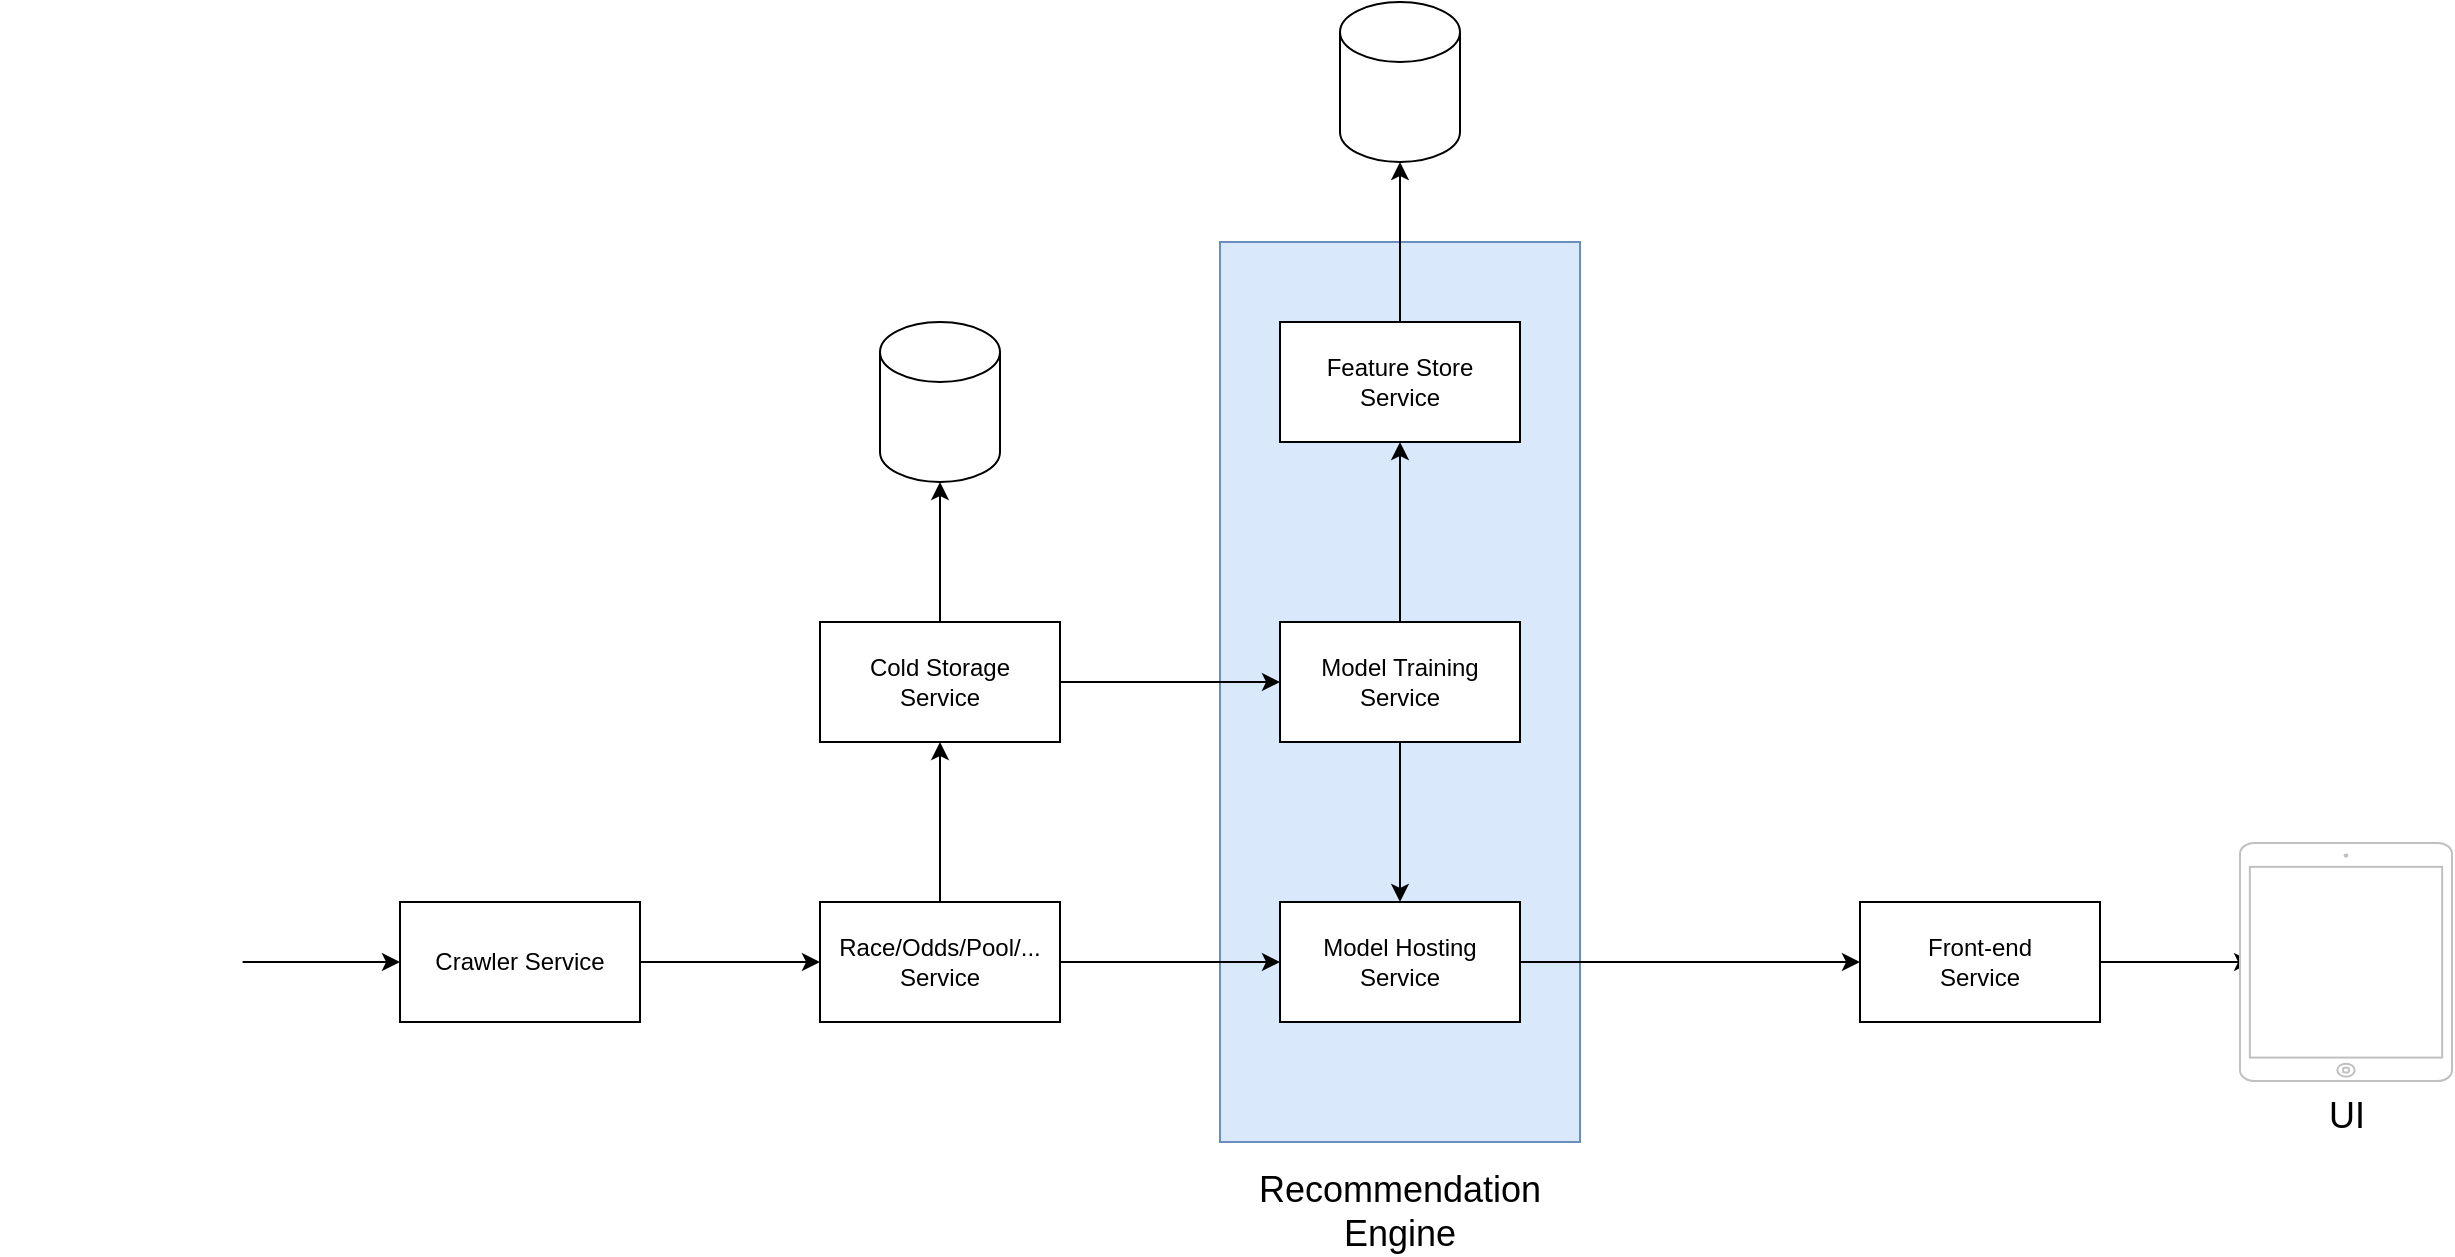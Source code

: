 <mxfile version="18.1.2" type="github">
  <diagram id="DOHwIMiz50qAoAU_zNFB" name="Page-1">
    <mxGraphModel dx="3080" dy="1263" grid="1" gridSize="10" guides="1" tooltips="1" connect="1" arrows="1" fold="1" page="1" pageScale="1" pageWidth="1654" pageHeight="1169" math="0" shadow="0">
      <root>
        <mxCell id="0" />
        <mxCell id="1" parent="0" />
        <mxCell id="9IO7hIec0zjEXyQcJtiJ-15" value="" style="rounded=0;whiteSpace=wrap;html=1;fillColor=#dae8fc;strokeColor=#6c8ebf;" vertex="1" parent="1">
          <mxGeometry x="560" y="210" width="180" height="450" as="geometry" />
        </mxCell>
        <mxCell id="9IO7hIec0zjEXyQcJtiJ-10" style="edgeStyle=orthogonalEdgeStyle;rounded=0;orthogonalLoop=1;jettySize=auto;html=1;exitX=1;exitY=0.5;exitDx=0;exitDy=0;entryX=0;entryY=0.5;entryDx=0;entryDy=0;" edge="1" parent="1" source="9IO7hIec0zjEXyQcJtiJ-1" target="9IO7hIec0zjEXyQcJtiJ-2">
          <mxGeometry relative="1" as="geometry" />
        </mxCell>
        <mxCell id="9IO7hIec0zjEXyQcJtiJ-1" value="Crawler Service" style="rounded=0;whiteSpace=wrap;html=1;" vertex="1" parent="1">
          <mxGeometry x="150" y="540" width="120" height="60" as="geometry" />
        </mxCell>
        <mxCell id="9IO7hIec0zjEXyQcJtiJ-17" style="edgeStyle=orthogonalEdgeStyle;rounded=0;orthogonalLoop=1;jettySize=auto;html=1;entryX=0;entryY=0.5;entryDx=0;entryDy=0;fontSize=18;" edge="1" parent="1" source="9IO7hIec0zjEXyQcJtiJ-2" target="9IO7hIec0zjEXyQcJtiJ-4">
          <mxGeometry relative="1" as="geometry">
            <Array as="points">
              <mxPoint x="550" y="570" />
              <mxPoint x="550" y="570" />
            </Array>
          </mxGeometry>
        </mxCell>
        <mxCell id="9IO7hIec0zjEXyQcJtiJ-19" style="edgeStyle=orthogonalEdgeStyle;rounded=0;orthogonalLoop=1;jettySize=auto;html=1;exitX=0.5;exitY=0;exitDx=0;exitDy=0;entryX=0.5;entryY=1;entryDx=0;entryDy=0;fontSize=18;" edge="1" parent="1" source="9IO7hIec0zjEXyQcJtiJ-2" target="9IO7hIec0zjEXyQcJtiJ-18">
          <mxGeometry relative="1" as="geometry" />
        </mxCell>
        <mxCell id="9IO7hIec0zjEXyQcJtiJ-2" value="Race/Odds/Pool/... Service" style="rounded=0;whiteSpace=wrap;html=1;" vertex="1" parent="1">
          <mxGeometry x="360" y="540" width="120" height="60" as="geometry" />
        </mxCell>
        <mxCell id="9IO7hIec0zjEXyQcJtiJ-12" style="edgeStyle=orthogonalEdgeStyle;rounded=0;orthogonalLoop=1;jettySize=auto;html=1;entryX=0.5;entryY=0;entryDx=0;entryDy=0;" edge="1" parent="1" source="9IO7hIec0zjEXyQcJtiJ-3" target="9IO7hIec0zjEXyQcJtiJ-4">
          <mxGeometry relative="1" as="geometry" />
        </mxCell>
        <mxCell id="9IO7hIec0zjEXyQcJtiJ-13" style="edgeStyle=orthogonalEdgeStyle;rounded=0;orthogonalLoop=1;jettySize=auto;html=1;entryX=0.5;entryY=1;entryDx=0;entryDy=0;" edge="1" parent="1" source="9IO7hIec0zjEXyQcJtiJ-3" target="9IO7hIec0zjEXyQcJtiJ-5">
          <mxGeometry relative="1" as="geometry" />
        </mxCell>
        <mxCell id="9IO7hIec0zjEXyQcJtiJ-3" value="Model Training Service" style="rounded=0;whiteSpace=wrap;html=1;" vertex="1" parent="1">
          <mxGeometry x="590" y="400" width="120" height="60" as="geometry" />
        </mxCell>
        <mxCell id="9IO7hIec0zjEXyQcJtiJ-14" style="edgeStyle=orthogonalEdgeStyle;rounded=0;orthogonalLoop=1;jettySize=auto;html=1;entryX=0;entryY=0.5;entryDx=0;entryDy=0;" edge="1" parent="1" source="9IO7hIec0zjEXyQcJtiJ-4" target="9IO7hIec0zjEXyQcJtiJ-6">
          <mxGeometry relative="1" as="geometry" />
        </mxCell>
        <mxCell id="9IO7hIec0zjEXyQcJtiJ-4" value="Model Hosting Service" style="rounded=0;whiteSpace=wrap;html=1;" vertex="1" parent="1">
          <mxGeometry x="590" y="540" width="120" height="60" as="geometry" />
        </mxCell>
        <mxCell id="9IO7hIec0zjEXyQcJtiJ-24" style="edgeStyle=orthogonalEdgeStyle;rounded=0;orthogonalLoop=1;jettySize=auto;html=1;exitX=0.5;exitY=0;exitDx=0;exitDy=0;fontSize=18;" edge="1" parent="1" source="9IO7hIec0zjEXyQcJtiJ-5" target="9IO7hIec0zjEXyQcJtiJ-23">
          <mxGeometry relative="1" as="geometry" />
        </mxCell>
        <mxCell id="9IO7hIec0zjEXyQcJtiJ-5" value="Feature Store &lt;br&gt;Service" style="rounded=0;whiteSpace=wrap;html=1;" vertex="1" parent="1">
          <mxGeometry x="590" y="250" width="120" height="60" as="geometry" />
        </mxCell>
        <mxCell id="9IO7hIec0zjEXyQcJtiJ-26" style="edgeStyle=orthogonalEdgeStyle;rounded=0;orthogonalLoop=1;jettySize=auto;html=1;exitX=1;exitY=0.5;exitDx=0;exitDy=0;entryX=0.057;entryY=0.5;entryDx=0;entryDy=0;entryPerimeter=0;fontSize=18;" edge="1" parent="1" source="9IO7hIec0zjEXyQcJtiJ-6" target="9IO7hIec0zjEXyQcJtiJ-25">
          <mxGeometry relative="1" as="geometry" />
        </mxCell>
        <mxCell id="9IO7hIec0zjEXyQcJtiJ-6" value="Front-end&lt;br&gt;Service" style="rounded=0;whiteSpace=wrap;html=1;" vertex="1" parent="1">
          <mxGeometry x="880" y="540" width="120" height="60" as="geometry" />
        </mxCell>
        <mxCell id="9IO7hIec0zjEXyQcJtiJ-9" style="edgeStyle=orthogonalEdgeStyle;rounded=0;orthogonalLoop=1;jettySize=auto;html=1;exitX=1;exitY=0.5;exitDx=0;exitDy=0;entryX=0;entryY=0.5;entryDx=0;entryDy=0;" edge="1" parent="1" source="9IO7hIec0zjEXyQcJtiJ-8" target="9IO7hIec0zjEXyQcJtiJ-1">
          <mxGeometry relative="1" as="geometry" />
        </mxCell>
        <mxCell id="9IO7hIec0zjEXyQcJtiJ-8" value="" style="shape=image;verticalLabelPosition=bottom;labelBackgroundColor=default;verticalAlign=top;aspect=fixed;imageAspect=0;image=https://upload.wikimedia.org/wikipedia/en/thumb/4/4c/HKJC_logo.svg/220px-HKJC_logo.svg.png;" vertex="1" parent="1">
          <mxGeometry x="-50" y="497.5" width="121.3" height="145" as="geometry" />
        </mxCell>
        <mxCell id="9IO7hIec0zjEXyQcJtiJ-16" value="Recommendation Engine" style="text;html=1;strokeColor=none;fillColor=none;align=center;verticalAlign=middle;whiteSpace=wrap;rounded=0;fontSize=18;" vertex="1" parent="1">
          <mxGeometry x="620" y="680" width="60" height="30" as="geometry" />
        </mxCell>
        <mxCell id="9IO7hIec0zjEXyQcJtiJ-20" style="edgeStyle=orthogonalEdgeStyle;rounded=0;orthogonalLoop=1;jettySize=auto;html=1;exitX=1;exitY=0.5;exitDx=0;exitDy=0;fontSize=18;" edge="1" parent="1" source="9IO7hIec0zjEXyQcJtiJ-18" target="9IO7hIec0zjEXyQcJtiJ-3">
          <mxGeometry relative="1" as="geometry" />
        </mxCell>
        <mxCell id="9IO7hIec0zjEXyQcJtiJ-22" style="edgeStyle=orthogonalEdgeStyle;rounded=0;orthogonalLoop=1;jettySize=auto;html=1;exitX=0.5;exitY=0;exitDx=0;exitDy=0;entryX=0.5;entryY=1;entryDx=0;entryDy=0;entryPerimeter=0;fontSize=18;" edge="1" parent="1" source="9IO7hIec0zjEXyQcJtiJ-18" target="9IO7hIec0zjEXyQcJtiJ-21">
          <mxGeometry relative="1" as="geometry" />
        </mxCell>
        <mxCell id="9IO7hIec0zjEXyQcJtiJ-18" value="Cold Storage&lt;br&gt;Service" style="rounded=0;whiteSpace=wrap;html=1;" vertex="1" parent="1">
          <mxGeometry x="360" y="400" width="120" height="60" as="geometry" />
        </mxCell>
        <mxCell id="9IO7hIec0zjEXyQcJtiJ-21" value="" style="shape=cylinder3;whiteSpace=wrap;html=1;boundedLbl=1;backgroundOutline=1;size=15;fontSize=18;" vertex="1" parent="1">
          <mxGeometry x="390" y="250" width="60" height="80" as="geometry" />
        </mxCell>
        <mxCell id="9IO7hIec0zjEXyQcJtiJ-23" value="" style="shape=cylinder3;whiteSpace=wrap;html=1;boundedLbl=1;backgroundOutline=1;size=15;fontSize=18;" vertex="1" parent="1">
          <mxGeometry x="620" y="90" width="60" height="80" as="geometry" />
        </mxCell>
        <mxCell id="9IO7hIec0zjEXyQcJtiJ-25" value="UI" style="html=1;verticalLabelPosition=bottom;labelBackgroundColor=#ffffff;verticalAlign=top;shadow=0;dashed=0;strokeWidth=1;shape=mxgraph.ios7.misc.ipad7inch;strokeColor=#c0c0c0;fontSize=18;" vertex="1" parent="1">
          <mxGeometry x="1070" y="510.5" width="106" height="119" as="geometry" />
        </mxCell>
      </root>
    </mxGraphModel>
  </diagram>
</mxfile>
